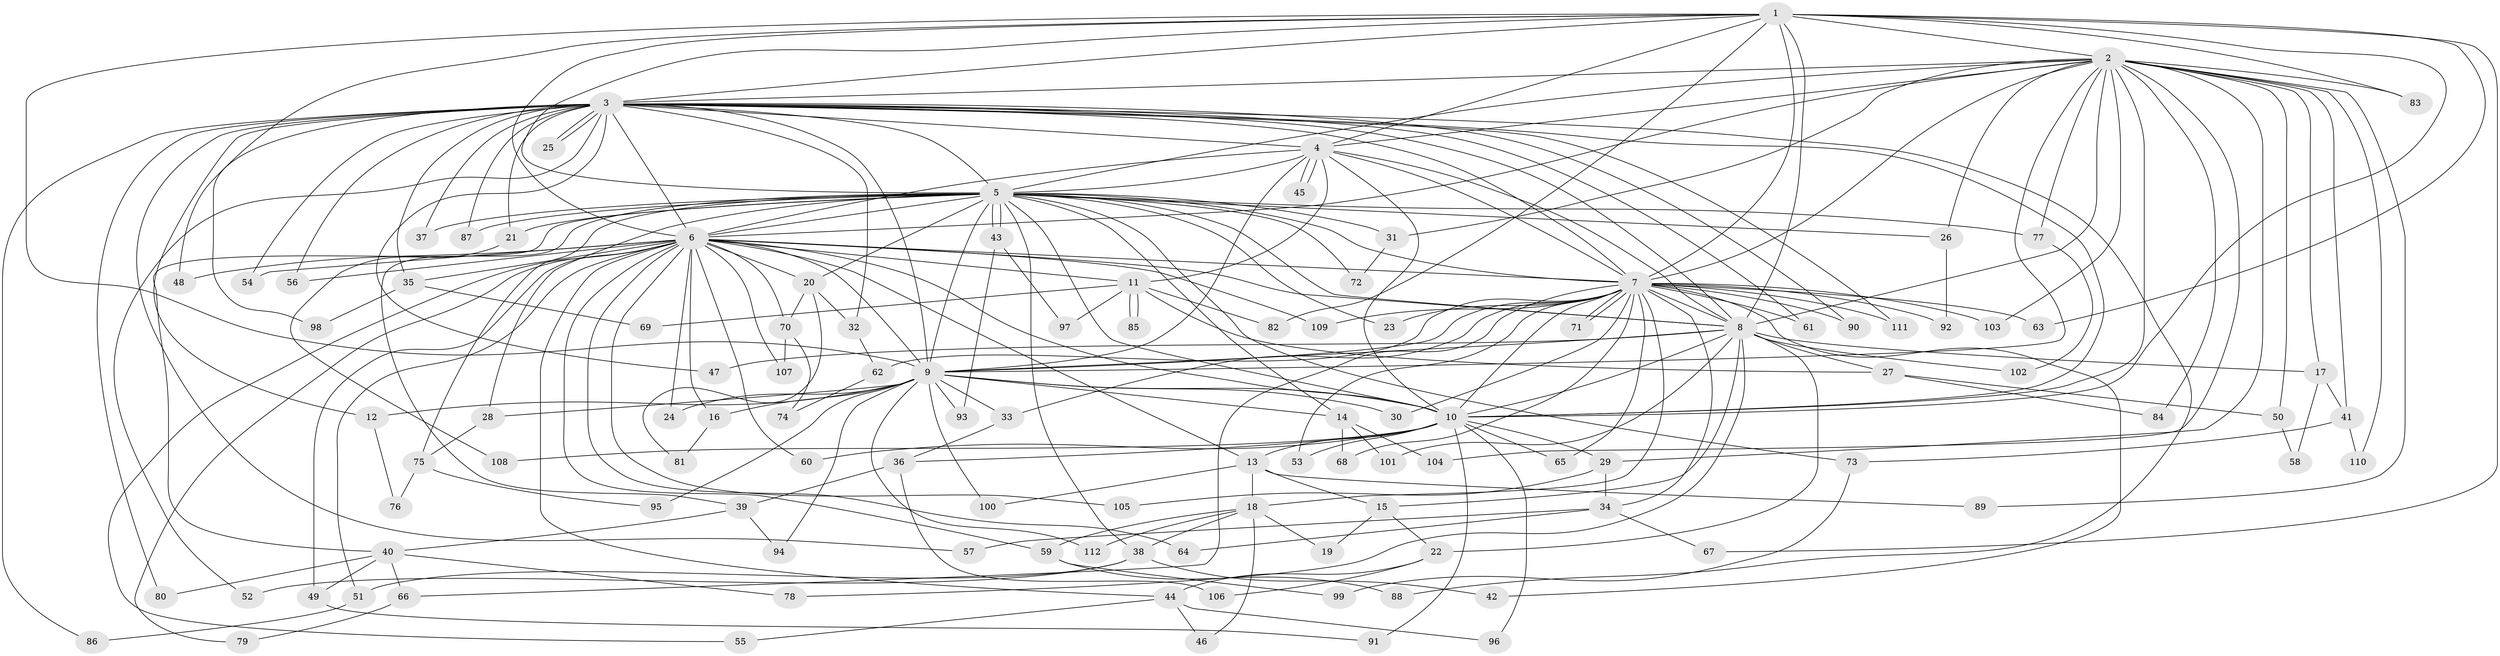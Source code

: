 // Generated by graph-tools (version 1.1) at 2025/11/02/27/25 16:11:06]
// undirected, 112 vertices, 249 edges
graph export_dot {
graph [start="1"]
  node [color=gray90,style=filled];
  1;
  2;
  3;
  4;
  5;
  6;
  7;
  8;
  9;
  10;
  11;
  12;
  13;
  14;
  15;
  16;
  17;
  18;
  19;
  20;
  21;
  22;
  23;
  24;
  25;
  26;
  27;
  28;
  29;
  30;
  31;
  32;
  33;
  34;
  35;
  36;
  37;
  38;
  39;
  40;
  41;
  42;
  43;
  44;
  45;
  46;
  47;
  48;
  49;
  50;
  51;
  52;
  53;
  54;
  55;
  56;
  57;
  58;
  59;
  60;
  61;
  62;
  63;
  64;
  65;
  66;
  67;
  68;
  69;
  70;
  71;
  72;
  73;
  74;
  75;
  76;
  77;
  78;
  79;
  80;
  81;
  82;
  83;
  84;
  85;
  86;
  87;
  88;
  89;
  90;
  91;
  92;
  93;
  94;
  95;
  96;
  97;
  98;
  99;
  100;
  101;
  102;
  103;
  104;
  105;
  106;
  107;
  108;
  109;
  110;
  111;
  112;
  1 -- 2;
  1 -- 3;
  1 -- 4;
  1 -- 5;
  1 -- 6;
  1 -- 7;
  1 -- 8;
  1 -- 9;
  1 -- 10;
  1 -- 48;
  1 -- 63;
  1 -- 67;
  1 -- 82;
  1 -- 83;
  2 -- 3;
  2 -- 4;
  2 -- 5;
  2 -- 6;
  2 -- 7;
  2 -- 8;
  2 -- 9;
  2 -- 10;
  2 -- 17;
  2 -- 26;
  2 -- 29;
  2 -- 31;
  2 -- 41;
  2 -- 50;
  2 -- 77;
  2 -- 83;
  2 -- 84;
  2 -- 89;
  2 -- 103;
  2 -- 104;
  2 -- 110;
  3 -- 4;
  3 -- 5;
  3 -- 6;
  3 -- 7;
  3 -- 8;
  3 -- 9;
  3 -- 10;
  3 -- 12;
  3 -- 21;
  3 -- 25;
  3 -- 25;
  3 -- 32;
  3 -- 35;
  3 -- 37;
  3 -- 47;
  3 -- 52;
  3 -- 54;
  3 -- 56;
  3 -- 57;
  3 -- 61;
  3 -- 80;
  3 -- 86;
  3 -- 87;
  3 -- 88;
  3 -- 90;
  3 -- 98;
  3 -- 111;
  4 -- 5;
  4 -- 6;
  4 -- 7;
  4 -- 8;
  4 -- 9;
  4 -- 10;
  4 -- 11;
  4 -- 45;
  4 -- 45;
  5 -- 6;
  5 -- 7;
  5 -- 8;
  5 -- 9;
  5 -- 10;
  5 -- 14;
  5 -- 20;
  5 -- 21;
  5 -- 23;
  5 -- 26;
  5 -- 28;
  5 -- 31;
  5 -- 37;
  5 -- 38;
  5 -- 39;
  5 -- 40;
  5 -- 43;
  5 -- 43;
  5 -- 72;
  5 -- 73;
  5 -- 75;
  5 -- 77;
  5 -- 87;
  6 -- 7;
  6 -- 8;
  6 -- 9;
  6 -- 10;
  6 -- 11;
  6 -- 13;
  6 -- 16;
  6 -- 20;
  6 -- 24;
  6 -- 35;
  6 -- 44;
  6 -- 48;
  6 -- 49;
  6 -- 51;
  6 -- 54;
  6 -- 55;
  6 -- 56;
  6 -- 59;
  6 -- 60;
  6 -- 64;
  6 -- 70;
  6 -- 79;
  6 -- 105;
  6 -- 107;
  6 -- 109;
  7 -- 8;
  7 -- 9;
  7 -- 10;
  7 -- 18;
  7 -- 23;
  7 -- 30;
  7 -- 33;
  7 -- 34;
  7 -- 42;
  7 -- 53;
  7 -- 61;
  7 -- 62;
  7 -- 63;
  7 -- 65;
  7 -- 66;
  7 -- 68;
  7 -- 71;
  7 -- 71;
  7 -- 90;
  7 -- 92;
  7 -- 103;
  7 -- 109;
  7 -- 111;
  8 -- 9;
  8 -- 10;
  8 -- 15;
  8 -- 17;
  8 -- 22;
  8 -- 27;
  8 -- 47;
  8 -- 78;
  8 -- 101;
  8 -- 102;
  9 -- 10;
  9 -- 12;
  9 -- 14;
  9 -- 16;
  9 -- 24;
  9 -- 28;
  9 -- 30;
  9 -- 33;
  9 -- 93;
  9 -- 94;
  9 -- 95;
  9 -- 100;
  9 -- 112;
  10 -- 13;
  10 -- 29;
  10 -- 36;
  10 -- 53;
  10 -- 60;
  10 -- 65;
  10 -- 91;
  10 -- 96;
  10 -- 108;
  11 -- 27;
  11 -- 69;
  11 -- 82;
  11 -- 85;
  11 -- 85;
  11 -- 97;
  12 -- 76;
  13 -- 15;
  13 -- 18;
  13 -- 89;
  13 -- 100;
  14 -- 68;
  14 -- 101;
  14 -- 104;
  15 -- 19;
  15 -- 22;
  16 -- 81;
  17 -- 41;
  17 -- 58;
  18 -- 19;
  18 -- 38;
  18 -- 46;
  18 -- 59;
  18 -- 112;
  20 -- 32;
  20 -- 70;
  20 -- 81;
  21 -- 108;
  22 -- 44;
  22 -- 106;
  26 -- 92;
  27 -- 50;
  27 -- 84;
  28 -- 75;
  29 -- 34;
  29 -- 105;
  31 -- 72;
  32 -- 62;
  33 -- 36;
  34 -- 57;
  34 -- 64;
  34 -- 67;
  35 -- 69;
  35 -- 98;
  36 -- 39;
  36 -- 106;
  38 -- 42;
  38 -- 51;
  38 -- 52;
  39 -- 40;
  39 -- 94;
  40 -- 49;
  40 -- 66;
  40 -- 78;
  40 -- 80;
  41 -- 73;
  41 -- 110;
  43 -- 93;
  43 -- 97;
  44 -- 46;
  44 -- 55;
  44 -- 96;
  49 -- 91;
  50 -- 58;
  51 -- 86;
  59 -- 88;
  59 -- 99;
  62 -- 74;
  66 -- 79;
  70 -- 74;
  70 -- 107;
  73 -- 99;
  75 -- 76;
  75 -- 95;
  77 -- 102;
}
